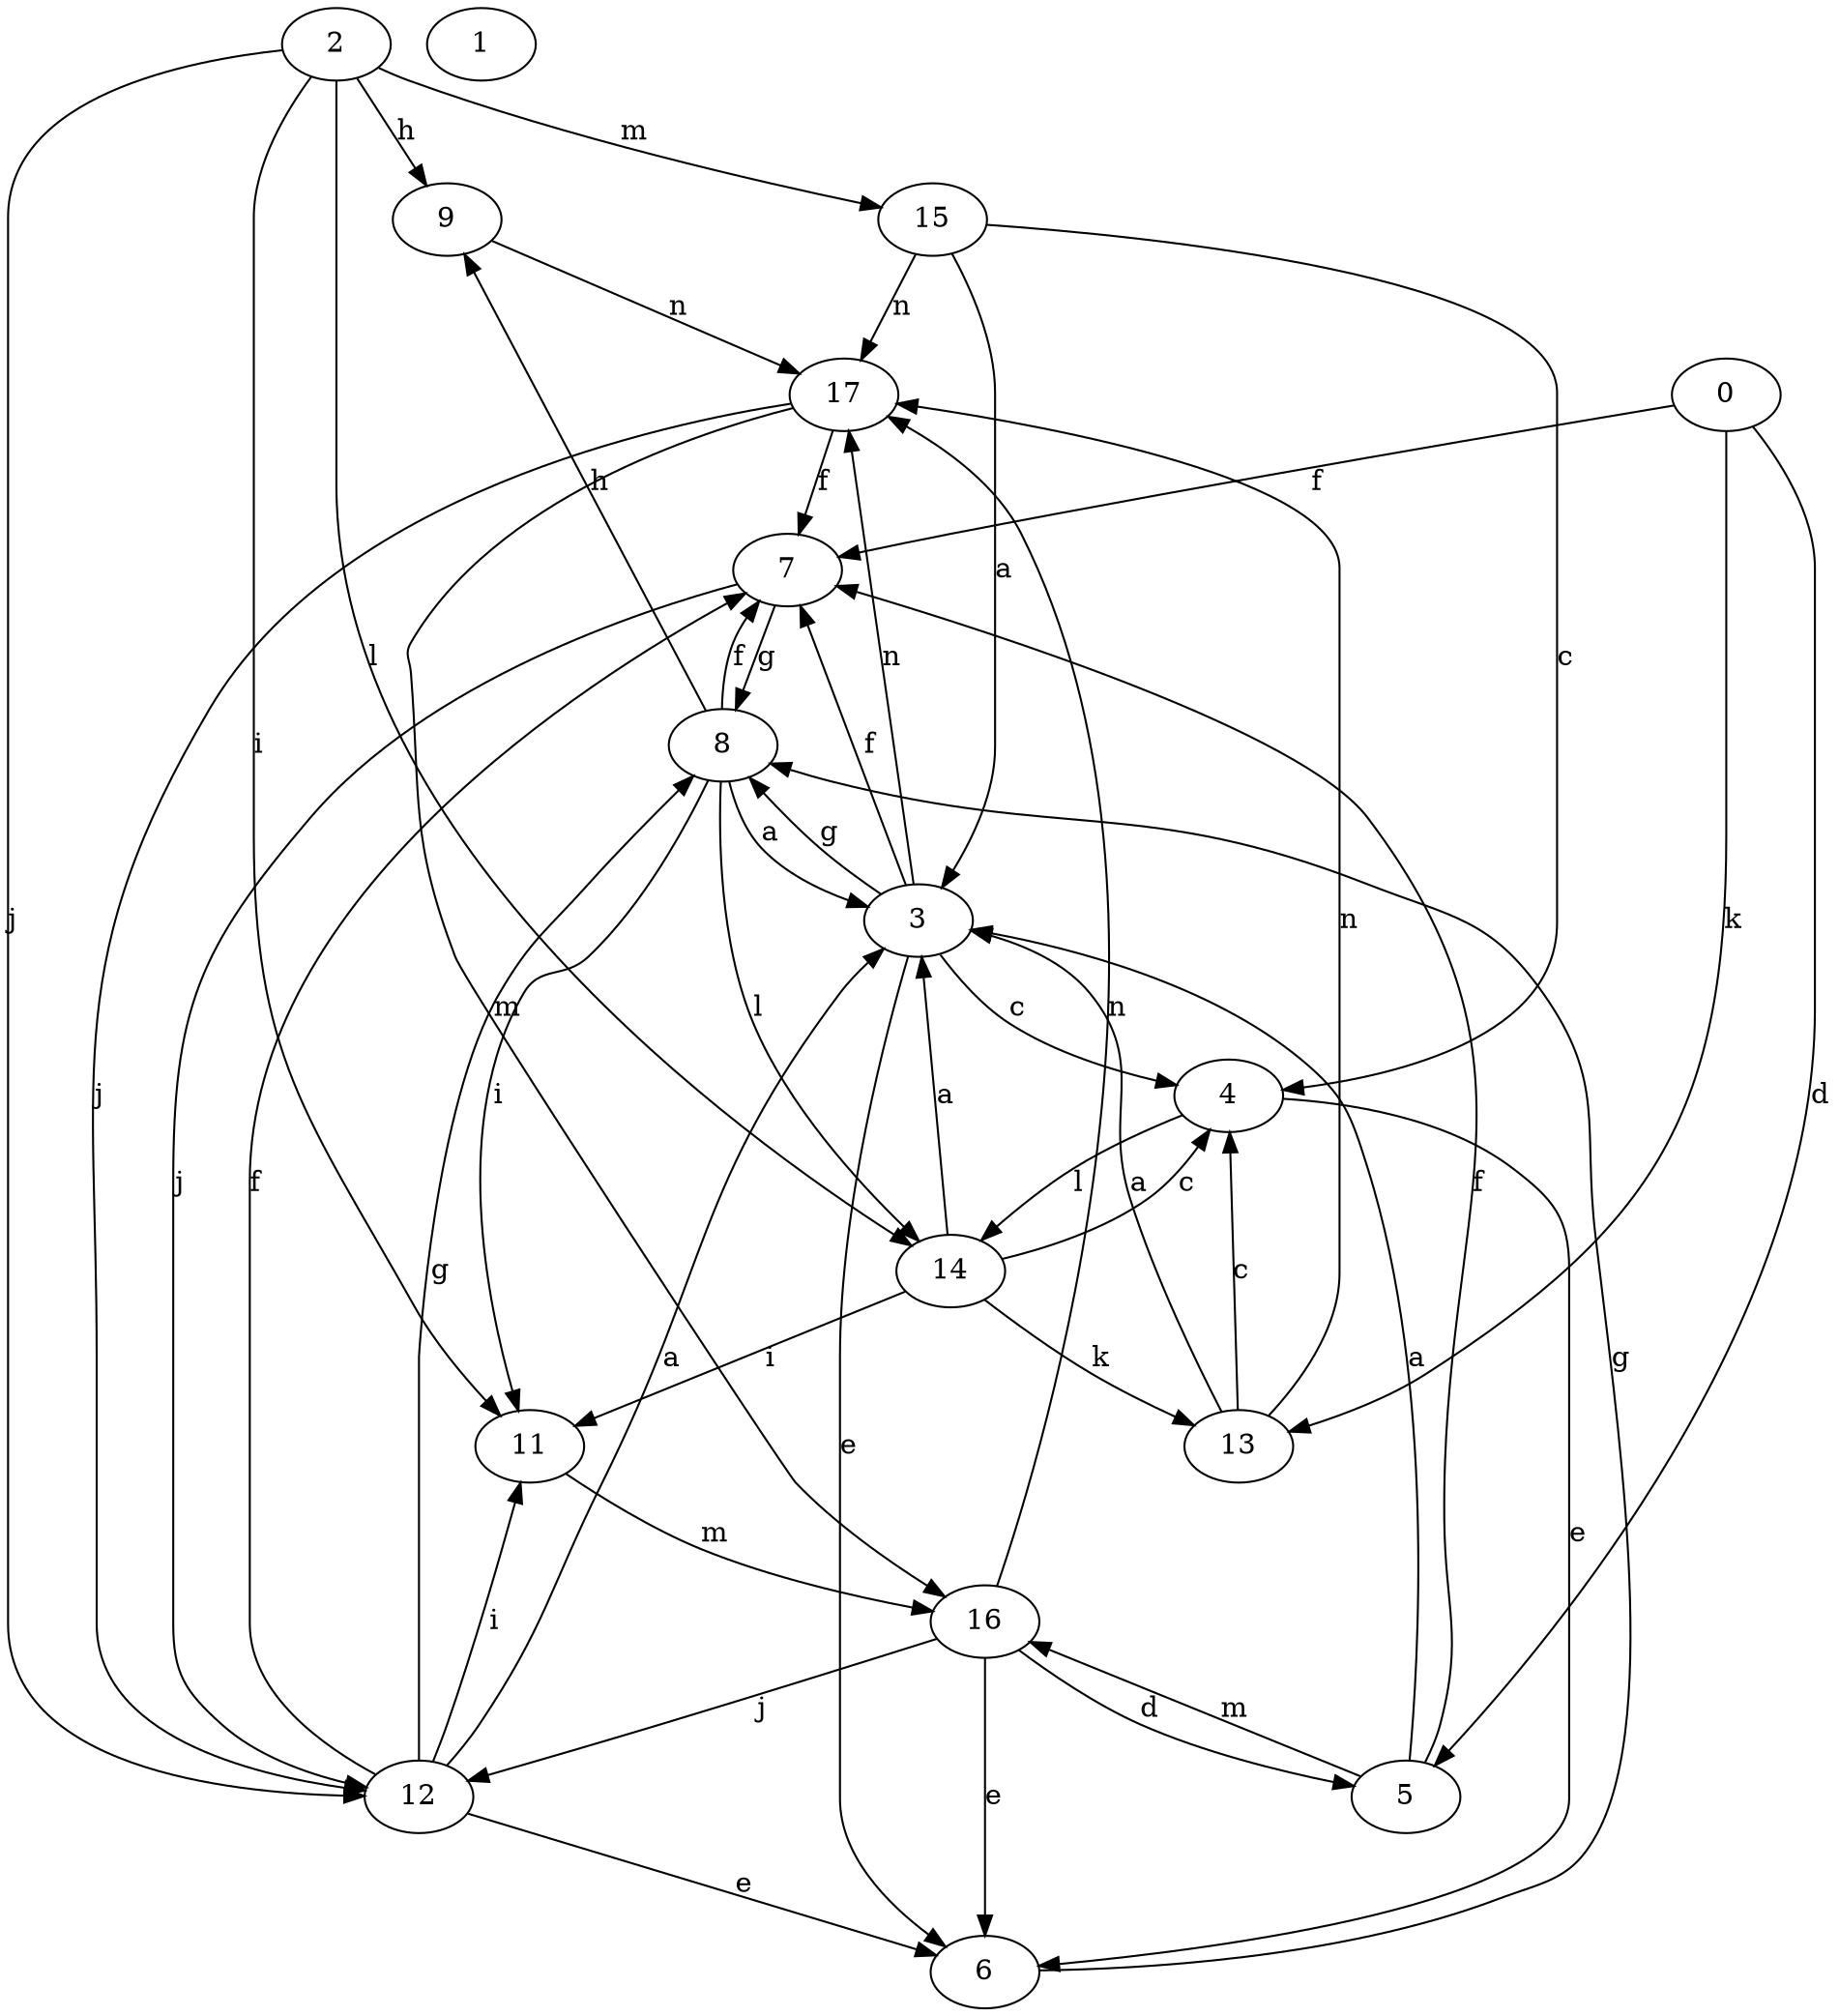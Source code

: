 strict digraph  {
2;
3;
0;
4;
5;
6;
7;
8;
9;
1;
11;
12;
13;
14;
15;
16;
17;
2 -> 9  [label=h];
2 -> 11  [label=i];
2 -> 12  [label=j];
2 -> 14  [label=l];
2 -> 15  [label=m];
3 -> 4  [label=c];
3 -> 6  [label=e];
3 -> 7  [label=f];
3 -> 8  [label=g];
3 -> 17  [label=n];
0 -> 5  [label=d];
0 -> 7  [label=f];
0 -> 13  [label=k];
4 -> 6  [label=e];
4 -> 14  [label=l];
5 -> 3  [label=a];
5 -> 7  [label=f];
5 -> 16  [label=m];
6 -> 8  [label=g];
7 -> 8  [label=g];
7 -> 12  [label=j];
8 -> 3  [label=a];
8 -> 7  [label=f];
8 -> 9  [label=h];
8 -> 11  [label=i];
8 -> 14  [label=l];
9 -> 17  [label=n];
11 -> 16  [label=m];
12 -> 3  [label=a];
12 -> 6  [label=e];
12 -> 7  [label=f];
12 -> 8  [label=g];
12 -> 11  [label=i];
13 -> 3  [label=a];
13 -> 4  [label=c];
13 -> 17  [label=n];
14 -> 3  [label=a];
14 -> 4  [label=c];
14 -> 11  [label=i];
14 -> 13  [label=k];
15 -> 3  [label=a];
15 -> 4  [label=c];
15 -> 17  [label=n];
16 -> 5  [label=d];
16 -> 6  [label=e];
16 -> 12  [label=j];
16 -> 17  [label=n];
17 -> 7  [label=f];
17 -> 12  [label=j];
17 -> 16  [label=m];
}
